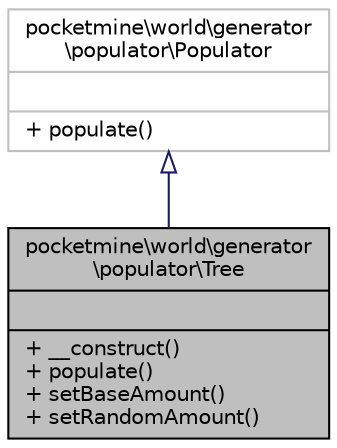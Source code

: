 digraph "pocketmine\world\generator\populator\Tree"
{
 // INTERACTIVE_SVG=YES
 // LATEX_PDF_SIZE
  edge [fontname="Helvetica",fontsize="10",labelfontname="Helvetica",labelfontsize="10"];
  node [fontname="Helvetica",fontsize="10",shape=record];
  Node1 [label="{pocketmine\\world\\generator\l\\populator\\Tree\n||+ __construct()\l+ populate()\l+ setBaseAmount()\l+ setRandomAmount()\l}",height=0.2,width=0.4,color="black", fillcolor="grey75", style="filled", fontcolor="black",tooltip=" "];
  Node2 -> Node1 [dir="back",color="midnightblue",fontsize="10",style="solid",arrowtail="onormal",fontname="Helvetica"];
  Node2 [label="{pocketmine\\world\\generator\l\\populator\\Populator\n||+ populate()\l}",height=0.2,width=0.4,color="grey75", fillcolor="white", style="filled",URL="$dd/d63/interfacepocketmine_1_1world_1_1generator_1_1populator_1_1_populator.html",tooltip=" "];
}
